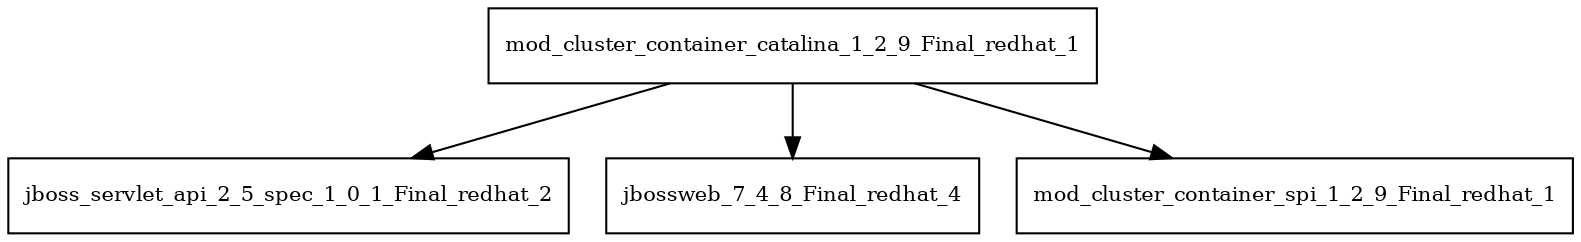 digraph mod_cluster_container_catalina_1_2_9_Final_redhat_1_dependencies {
  node [shape = box, fontsize=10.0];
  mod_cluster_container_catalina_1_2_9_Final_redhat_1 -> jboss_servlet_api_2_5_spec_1_0_1_Final_redhat_2;
  mod_cluster_container_catalina_1_2_9_Final_redhat_1 -> jbossweb_7_4_8_Final_redhat_4;
  mod_cluster_container_catalina_1_2_9_Final_redhat_1 -> mod_cluster_container_spi_1_2_9_Final_redhat_1;
}
